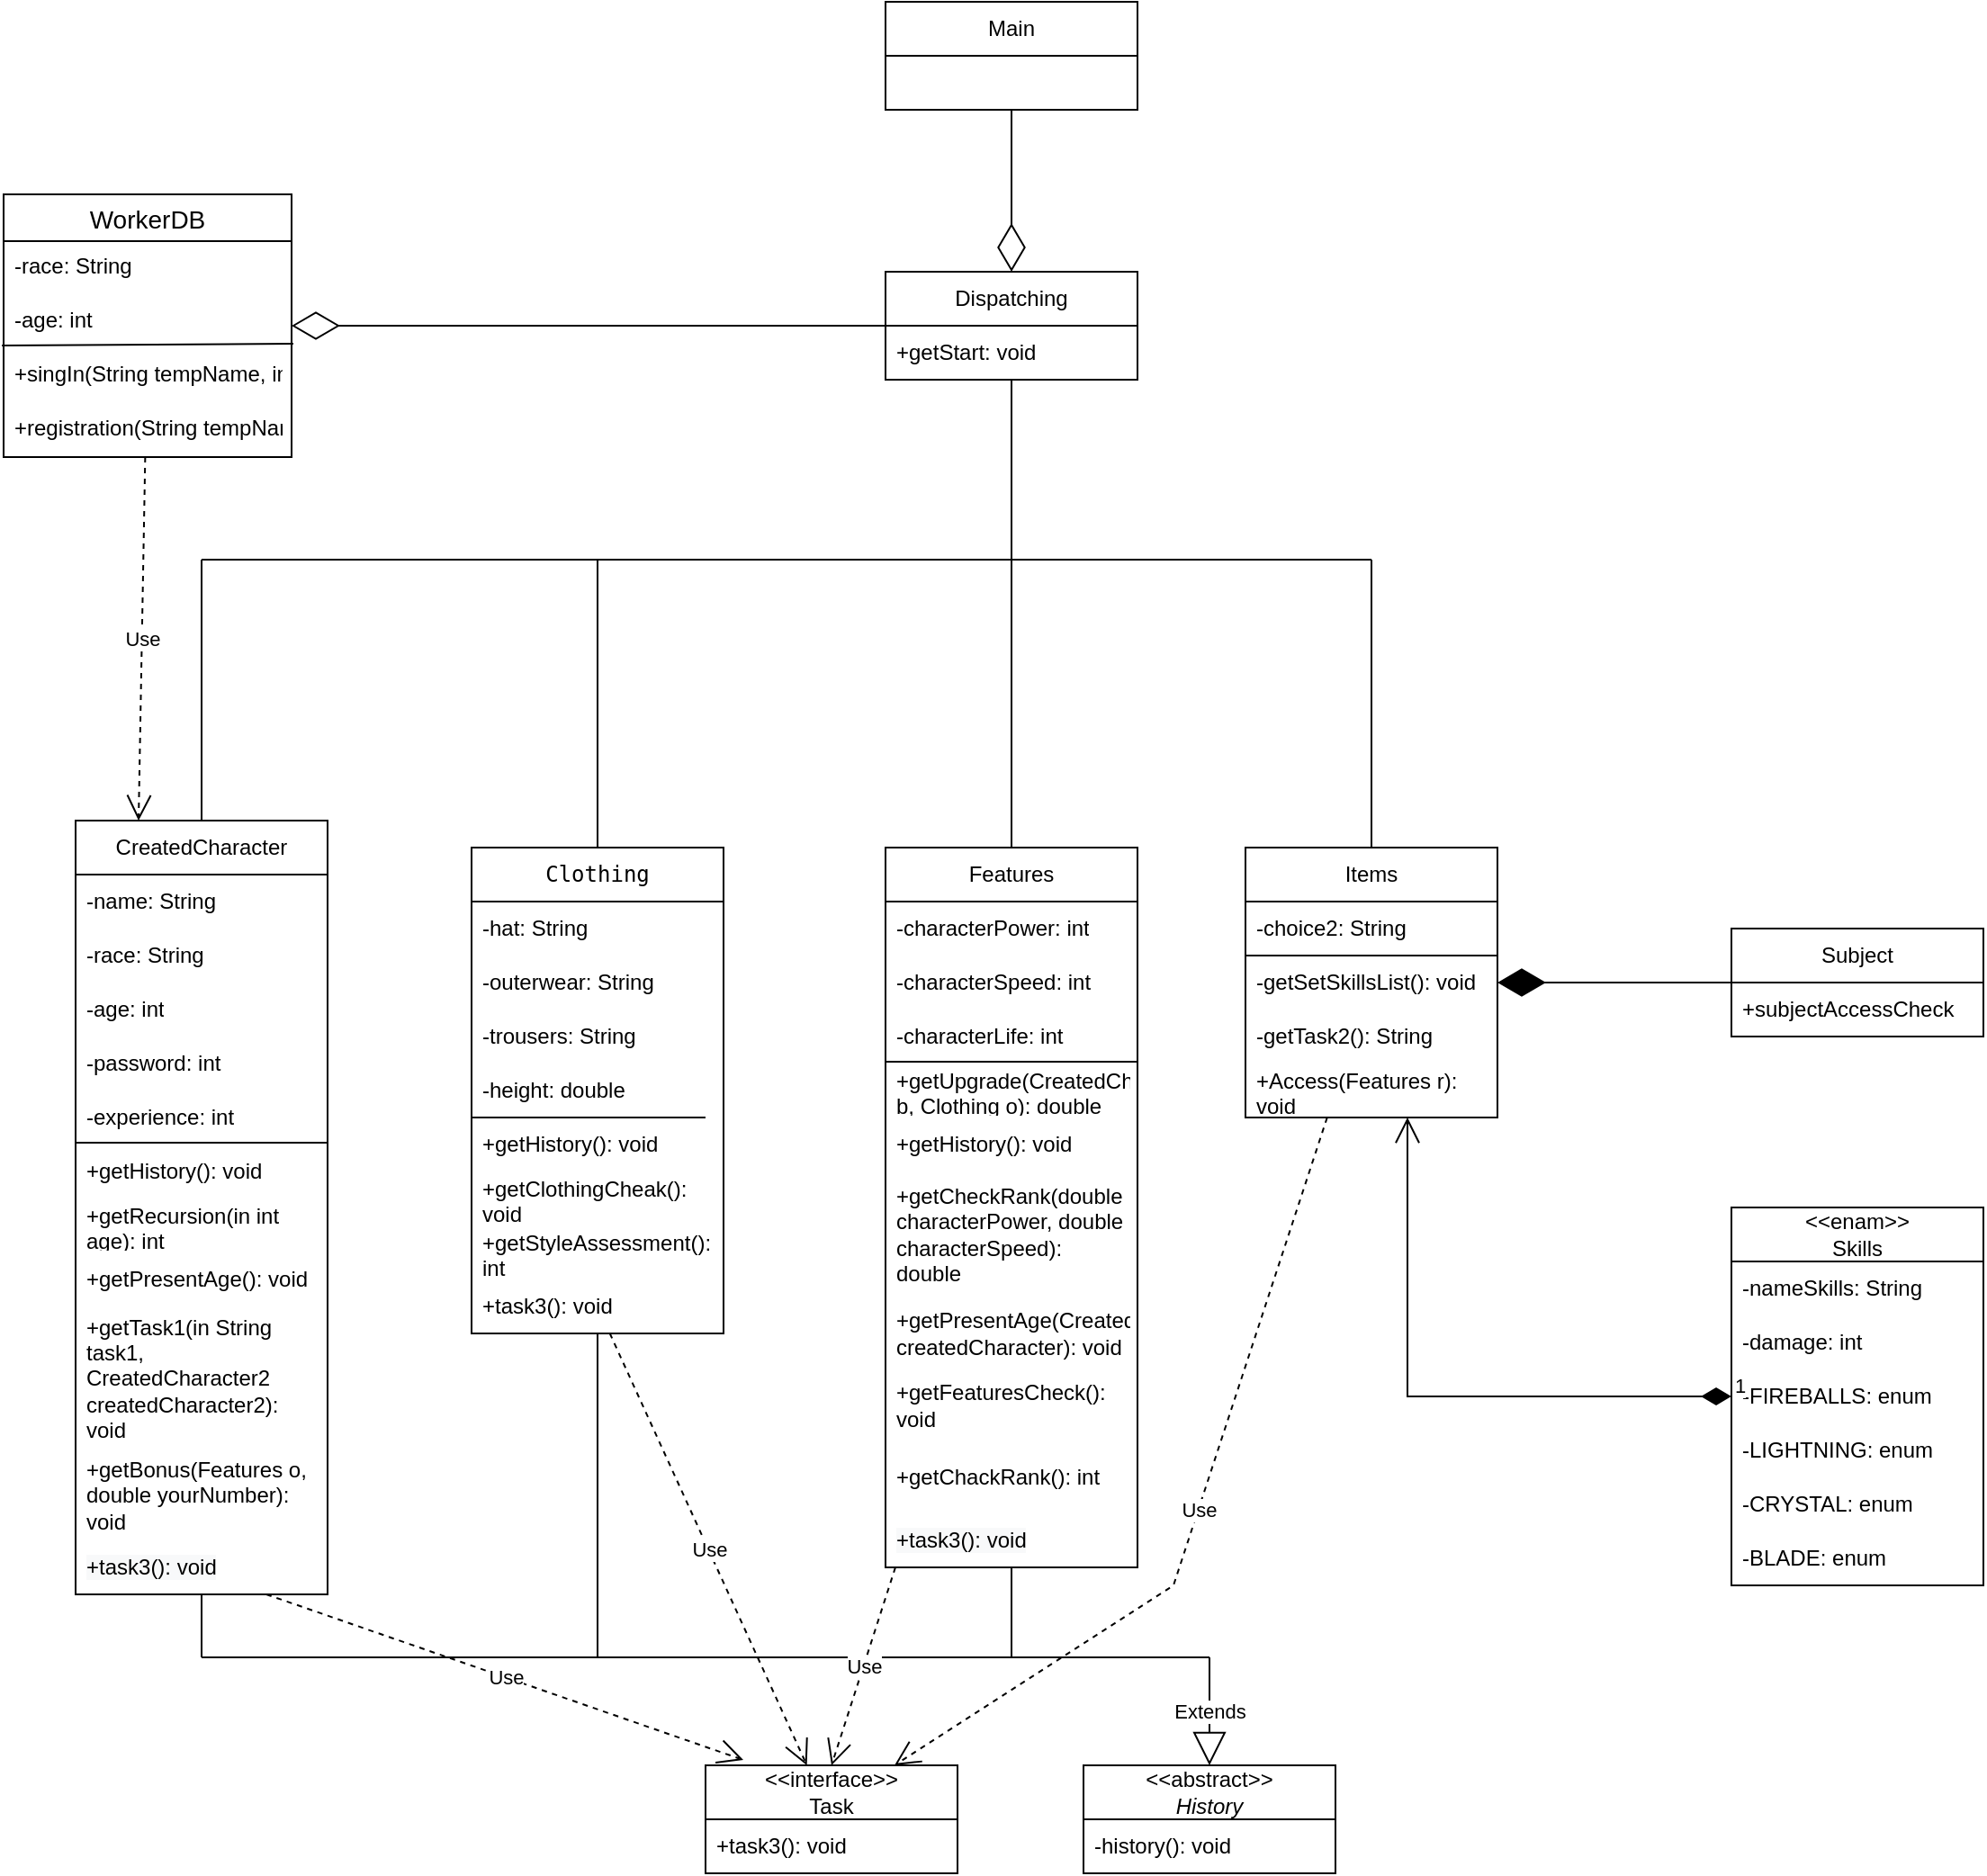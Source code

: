 <mxfile version="20.5.3" type="device"><diagram id="C5RBs43oDa-KdzZeNtuy" name="Page-1"><mxGraphModel dx="1422" dy="794" grid="1" gridSize="10" guides="1" tooltips="1" connect="1" arrows="1" fold="1" page="1" pageScale="1" pageWidth="827" pageHeight="1169" math="0" shadow="0"><root><mxCell id="WIyWlLk6GJQsqaUBKTNV-0"/><mxCell id="WIyWlLk6GJQsqaUBKTNV-1" parent="WIyWlLk6GJQsqaUBKTNV-0"/><mxCell id="gpUh4fAtSm53AQVjMpga-1" value="&lt;pre style=&quot;&quot;&gt;&lt;span style=&quot;background-color: rgb(255, 255, 255);&quot;&gt;Clothing&lt;/span&gt;&lt;span style=&quot;background-color: rgb(43, 43, 43);&quot;&gt;&lt;br&gt;&lt;/span&gt;&lt;/pre&gt;" style="swimlane;fontStyle=0;childLayout=stackLayout;horizontal=1;startSize=30;horizontalStack=0;resizeParent=1;resizeParentMax=0;resizeLast=0;collapsible=1;marginBottom=0;whiteSpace=wrap;html=1;" parent="WIyWlLk6GJQsqaUBKTNV-1" vertex="1"><mxGeometry x="320" y="640" width="140" height="270" as="geometry"><mxRectangle x="250" y="150" width="90" height="50" as="alternateBounds"/></mxGeometry></mxCell><mxCell id="gpUh4fAtSm53AQVjMpga-2" value="-hat: String" style="text;strokeColor=none;fillColor=none;align=left;verticalAlign=middle;spacingLeft=4;spacingRight=4;overflow=hidden;points=[[0,0.5],[1,0.5]];portConstraint=eastwest;rotatable=0;whiteSpace=wrap;html=1;" parent="gpUh4fAtSm53AQVjMpga-1" vertex="1"><mxGeometry y="30" width="140" height="30" as="geometry"/></mxCell><mxCell id="gpUh4fAtSm53AQVjMpga-3" value="-outerwear: String" style="text;strokeColor=none;fillColor=none;align=left;verticalAlign=middle;spacingLeft=4;spacingRight=4;overflow=hidden;points=[[0,0.5],[1,0.5]];portConstraint=eastwest;rotatable=0;whiteSpace=wrap;html=1;" parent="gpUh4fAtSm53AQVjMpga-1" vertex="1"><mxGeometry y="60" width="140" height="30" as="geometry"/></mxCell><mxCell id="gpUh4fAtSm53AQVjMpga-4" value="-trousers: String" style="text;strokeColor=none;fillColor=none;align=left;verticalAlign=middle;spacingLeft=4;spacingRight=4;overflow=hidden;points=[[0,0.5],[1,0.5]];portConstraint=eastwest;rotatable=0;whiteSpace=wrap;html=1;" parent="gpUh4fAtSm53AQVjMpga-1" vertex="1"><mxGeometry y="90" width="140" height="30" as="geometry"/></mxCell><mxCell id="RI36Vs78azJ8JmUrkS1I-2" value="-height: double" style="text;strokeColor=none;fillColor=none;align=left;verticalAlign=middle;spacingLeft=4;spacingRight=4;overflow=hidden;points=[[0,0.5],[1,0.5]];portConstraint=eastwest;rotatable=0;whiteSpace=wrap;html=1;" parent="gpUh4fAtSm53AQVjMpga-1" vertex="1"><mxGeometry y="120" width="140" height="30" as="geometry"/></mxCell><mxCell id="RI36Vs78azJ8JmUrkS1I-9" value="" style="endArrow=none;html=1;rounded=0;" parent="gpUh4fAtSm53AQVjMpga-1" edge="1"><mxGeometry width="50" height="50" relative="1" as="geometry"><mxPoint y="150" as="sourcePoint"/><mxPoint x="130" y="150" as="targetPoint"/></mxGeometry></mxCell><mxCell id="RI36Vs78azJ8JmUrkS1I-5" value="+getHistory(): void" style="text;strokeColor=none;fillColor=none;align=left;verticalAlign=middle;spacingLeft=4;spacingRight=4;overflow=hidden;points=[[0,0.5],[1,0.5]];portConstraint=eastwest;rotatable=0;whiteSpace=wrap;html=1;" parent="gpUh4fAtSm53AQVjMpga-1" vertex="1"><mxGeometry y="150" width="140" height="30" as="geometry"/></mxCell><mxCell id="RI36Vs78azJ8JmUrkS1I-8" value="+getClothingCheak(): void" style="text;strokeColor=none;fillColor=none;align=left;verticalAlign=middle;spacingLeft=4;spacingRight=4;overflow=hidden;points=[[0,0.5],[1,0.5]];portConstraint=eastwest;rotatable=0;whiteSpace=wrap;html=1;" parent="gpUh4fAtSm53AQVjMpga-1" vertex="1"><mxGeometry y="180" width="140" height="30" as="geometry"/></mxCell><mxCell id="RI36Vs78azJ8JmUrkS1I-7" value="+getStyleAssessment(): int" style="text;strokeColor=none;fillColor=none;align=left;verticalAlign=middle;spacingLeft=4;spacingRight=4;overflow=hidden;points=[[0,0.5],[1,0.5]];portConstraint=eastwest;rotatable=0;whiteSpace=wrap;html=1;" parent="gpUh4fAtSm53AQVjMpga-1" vertex="1"><mxGeometry y="210" width="140" height="30" as="geometry"/></mxCell><mxCell id="RI36Vs78azJ8JmUrkS1I-37" value="+task3(): void" style="text;strokeColor=none;fillColor=none;align=left;verticalAlign=middle;spacingLeft=4;spacingRight=4;overflow=hidden;points=[[0,0.5],[1,0.5]];portConstraint=eastwest;rotatable=0;whiteSpace=wrap;html=1;" parent="gpUh4fAtSm53AQVjMpga-1" vertex="1"><mxGeometry y="240" width="140" height="30" as="geometry"/></mxCell><mxCell id="RI36Vs78azJ8JmUrkS1I-24" value="Features" style="swimlane;fontStyle=0;childLayout=stackLayout;horizontal=1;startSize=30;horizontalStack=0;resizeParent=1;resizeParentMax=0;resizeLast=0;collapsible=1;marginBottom=0;whiteSpace=wrap;html=1;labelBackgroundColor=#FFFFFF;strokeColor=default;fontColor=#000000;fillColor=none;" parent="WIyWlLk6GJQsqaUBKTNV-1" vertex="1"><mxGeometry x="550" y="640" width="140" height="400" as="geometry"/></mxCell><mxCell id="RI36Vs78azJ8JmUrkS1I-25" value="-characterPower: int" style="text;strokeColor=none;fillColor=none;align=left;verticalAlign=middle;spacingLeft=4;spacingRight=4;overflow=hidden;points=[[0,0.5],[1,0.5]];portConstraint=eastwest;rotatable=0;whiteSpace=wrap;html=1;labelBackgroundColor=#FFFFFF;fontColor=#000000;" parent="RI36Vs78azJ8JmUrkS1I-24" vertex="1"><mxGeometry y="30" width="140" height="30" as="geometry"/></mxCell><mxCell id="RI36Vs78azJ8JmUrkS1I-26" value="-characterSpeed: int" style="text;strokeColor=none;fillColor=none;align=left;verticalAlign=middle;spacingLeft=4;spacingRight=4;overflow=hidden;points=[[0,0.5],[1,0.5]];portConstraint=eastwest;rotatable=0;whiteSpace=wrap;html=1;labelBackgroundColor=#FFFFFF;fontColor=#000000;" parent="RI36Vs78azJ8JmUrkS1I-24" vertex="1"><mxGeometry y="60" width="140" height="30" as="geometry"/></mxCell><mxCell id="RI36Vs78azJ8JmUrkS1I-27" value="-characterLife: int" style="text;strokeColor=none;fillColor=none;align=left;verticalAlign=middle;spacingLeft=4;spacingRight=4;overflow=hidden;points=[[0,0.5],[1,0.5]];portConstraint=eastwest;rotatable=0;whiteSpace=wrap;html=1;labelBackgroundColor=#FFFFFF;fontColor=#000000;" parent="RI36Vs78azJ8JmUrkS1I-24" vertex="1"><mxGeometry y="90" width="140" height="30" as="geometry"/></mxCell><mxCell id="RI36Vs78azJ8JmUrkS1I-30" value="" style="endArrow=none;html=1;rounded=0;fontColor=#000000;" parent="RI36Vs78azJ8JmUrkS1I-24" edge="1"><mxGeometry width="50" height="50" relative="1" as="geometry"><mxPoint y="119" as="sourcePoint"/><mxPoint x="140" y="119" as="targetPoint"/></mxGeometry></mxCell><mxCell id="RI36Vs78azJ8JmUrkS1I-28" value="+getUpgrade(CreatedCharacter b, Clothing o): double" style="text;strokeColor=none;fillColor=none;align=left;verticalAlign=middle;spacingLeft=4;spacingRight=4;overflow=hidden;points=[[0,0.5],[1,0.5]];portConstraint=eastwest;rotatable=0;whiteSpace=wrap;html=1;labelBackgroundColor=#FFFFFF;fontColor=#000000;" parent="RI36Vs78azJ8JmUrkS1I-24" vertex="1"><mxGeometry y="120" width="140" height="30" as="geometry"/></mxCell><mxCell id="RI36Vs78azJ8JmUrkS1I-29" value="+getHistory(): void" style="text;strokeColor=none;fillColor=none;align=left;verticalAlign=middle;spacingLeft=4;spacingRight=4;overflow=hidden;points=[[0,0.5],[1,0.5]];portConstraint=eastwest;rotatable=0;whiteSpace=wrap;html=1;labelBackgroundColor=#FFFFFF;fontColor=#000000;" parent="RI36Vs78azJ8JmUrkS1I-24" vertex="1"><mxGeometry y="150" width="140" height="30" as="geometry"/></mxCell><mxCell id="RI36Vs78azJ8JmUrkS1I-31" value="+getCheckRank(double characterPower, double characterSpeed): double" style="text;strokeColor=none;fillColor=none;align=left;verticalAlign=middle;spacingLeft=4;spacingRight=4;overflow=hidden;points=[[0,0.5],[1,0.5]];portConstraint=eastwest;rotatable=0;whiteSpace=wrap;html=1;labelBackgroundColor=#FFFFFF;fontColor=#000000;" parent="RI36Vs78azJ8JmUrkS1I-24" vertex="1"><mxGeometry y="180" width="140" height="70" as="geometry"/></mxCell><mxCell id="RI36Vs78azJ8JmUrkS1I-32" value="+getPresentAge(CreatedCharacter createdCharacter): void" style="text;strokeColor=none;fillColor=none;align=left;verticalAlign=middle;spacingLeft=4;spacingRight=4;overflow=hidden;points=[[0,0.5],[1,0.5]];portConstraint=eastwest;rotatable=0;whiteSpace=wrap;html=1;labelBackgroundColor=#FFFFFF;fontColor=#000000;" parent="RI36Vs78azJ8JmUrkS1I-24" vertex="1"><mxGeometry y="250" width="140" height="40" as="geometry"/></mxCell><mxCell id="RI36Vs78azJ8JmUrkS1I-33" value="+getFeaturesCheck(): void" style="text;strokeColor=none;fillColor=none;align=left;verticalAlign=middle;spacingLeft=4;spacingRight=4;overflow=hidden;points=[[0,0.5],[1,0.5]];portConstraint=eastwest;rotatable=0;whiteSpace=wrap;html=1;labelBackgroundColor=#FFFFFF;fontColor=#000000;" parent="RI36Vs78azJ8JmUrkS1I-24" vertex="1"><mxGeometry y="290" width="140" height="40" as="geometry"/></mxCell><mxCell id="RI36Vs78azJ8JmUrkS1I-34" value="+getChackRank(): int" style="text;strokeColor=none;fillColor=none;align=left;verticalAlign=middle;spacingLeft=4;spacingRight=4;overflow=hidden;points=[[0,0.5],[1,0.5]];portConstraint=eastwest;rotatable=0;whiteSpace=wrap;html=1;labelBackgroundColor=#FFFFFF;fontColor=#000000;" parent="RI36Vs78azJ8JmUrkS1I-24" vertex="1"><mxGeometry y="330" width="140" height="40" as="geometry"/></mxCell><mxCell id="RI36Vs78azJ8JmUrkS1I-39" value="&lt;span style=&quot;background-color: rgb(248, 249, 250);&quot;&gt;+task3(): void&lt;/span&gt;" style="text;strokeColor=none;fillColor=none;align=left;verticalAlign=middle;spacingLeft=4;spacingRight=4;overflow=hidden;points=[[0,0.5],[1,0.5]];portConstraint=eastwest;rotatable=0;whiteSpace=wrap;html=1;labelBackgroundColor=#FFFFFF;fontColor=#000000;" parent="RI36Vs78azJ8JmUrkS1I-24" vertex="1"><mxGeometry y="370" width="140" height="30" as="geometry"/></mxCell><mxCell id="RI36Vs78azJ8JmUrkS1I-40" value="Items" style="swimlane;fontStyle=0;childLayout=stackLayout;horizontal=1;startSize=30;horizontalStack=0;resizeParent=1;resizeParentMax=0;resizeLast=0;collapsible=1;marginBottom=0;whiteSpace=wrap;html=1;labelBackgroundColor=#FFFFFF;strokeColor=default;fontColor=#000000;fillColor=none;" parent="WIyWlLk6GJQsqaUBKTNV-1" vertex="1"><mxGeometry x="750" y="640" width="140" height="150" as="geometry"/></mxCell><mxCell id="RI36Vs78azJ8JmUrkS1I-41" value="-choice2: String" style="text;strokeColor=none;fillColor=none;align=left;verticalAlign=middle;spacingLeft=4;spacingRight=4;overflow=hidden;points=[[0,0.5],[1,0.5]];portConstraint=eastwest;rotatable=0;whiteSpace=wrap;html=1;labelBackgroundColor=#FFFFFF;fontColor=#000000;" parent="RI36Vs78azJ8JmUrkS1I-40" vertex="1"><mxGeometry y="30" width="140" height="30" as="geometry"/></mxCell><mxCell id="TT5OIUzuyl9NJbQj_9Iu-0" value="" style="endArrow=none;html=1;rounded=0;" parent="RI36Vs78azJ8JmUrkS1I-40" edge="1"><mxGeometry width="50" height="50" relative="1" as="geometry"><mxPoint y="60" as="sourcePoint"/><mxPoint x="140" y="60" as="targetPoint"/></mxGeometry></mxCell><mxCell id="TT5OIUzuyl9NJbQj_9Iu-10" value="-getSetSkillsList(): void" style="text;strokeColor=none;fillColor=none;align=left;verticalAlign=middle;spacingLeft=4;spacingRight=4;overflow=hidden;points=[[0,0.5],[1,0.5]];portConstraint=eastwest;rotatable=0;whiteSpace=wrap;html=1;labelBackgroundColor=#FFFFFF;fontColor=#000000;" parent="RI36Vs78azJ8JmUrkS1I-40" vertex="1"><mxGeometry y="60" width="140" height="30" as="geometry"/></mxCell><mxCell id="TT5OIUzuyl9NJbQj_9Iu-9" value="-getTask2(): String" style="text;strokeColor=none;fillColor=none;align=left;verticalAlign=middle;spacingLeft=4;spacingRight=4;overflow=hidden;points=[[0,0.5],[1,0.5]];portConstraint=eastwest;rotatable=0;whiteSpace=wrap;html=1;labelBackgroundColor=#FFFFFF;fontColor=#000000;" parent="RI36Vs78azJ8JmUrkS1I-40" vertex="1"><mxGeometry y="90" width="140" height="30" as="geometry"/></mxCell><mxCell id="RI36Vs78azJ8JmUrkS1I-43" value="+Access(Features r): void" style="text;strokeColor=none;fillColor=none;align=left;verticalAlign=middle;spacingLeft=4;spacingRight=4;overflow=hidden;points=[[0,0.5],[1,0.5]];portConstraint=eastwest;rotatable=0;whiteSpace=wrap;html=1;labelBackgroundColor=#FFFFFF;fontColor=#000000;" parent="RI36Vs78azJ8JmUrkS1I-40" vertex="1"><mxGeometry y="120" width="140" height="30" as="geometry"/></mxCell><mxCell id="TT5OIUzuyl9NJbQj_9Iu-1" value="Subject" style="swimlane;fontStyle=0;childLayout=stackLayout;horizontal=1;startSize=30;horizontalStack=0;resizeParent=1;resizeParentMax=0;resizeLast=0;collapsible=1;marginBottom=0;whiteSpace=wrap;html=1;" parent="WIyWlLk6GJQsqaUBKTNV-1" vertex="1"><mxGeometry x="1020" y="685" width="140" height="60" as="geometry"/></mxCell><mxCell id="TT5OIUzuyl9NJbQj_9Iu-2" value="+subjectAccessCheck" style="text;strokeColor=none;fillColor=none;align=left;verticalAlign=middle;spacingLeft=4;spacingRight=4;overflow=hidden;points=[[0,0.5],[1,0.5]];portConstraint=eastwest;rotatable=0;whiteSpace=wrap;html=1;" parent="TT5OIUzuyl9NJbQj_9Iu-1" vertex="1"><mxGeometry y="30" width="140" height="30" as="geometry"/></mxCell><mxCell id="TT5OIUzuyl9NJbQj_9Iu-5" value="&amp;lt;&amp;lt;enam&amp;gt;&amp;gt;&lt;br&gt;Skills" style="swimlane;fontStyle=0;childLayout=stackLayout;horizontal=1;startSize=30;horizontalStack=0;resizeParent=1;resizeParentMax=0;resizeLast=0;collapsible=1;marginBottom=0;whiteSpace=wrap;html=1;" parent="WIyWlLk6GJQsqaUBKTNV-1" vertex="1"><mxGeometry x="1020" y="840" width="140" height="210" as="geometry"/></mxCell><mxCell id="TT5OIUzuyl9NJbQj_9Iu-6" value="-nameSkills: String" style="text;strokeColor=none;fillColor=none;align=left;verticalAlign=middle;spacingLeft=4;spacingRight=4;overflow=hidden;points=[[0,0.5],[1,0.5]];portConstraint=eastwest;rotatable=0;whiteSpace=wrap;html=1;" parent="TT5OIUzuyl9NJbQj_9Iu-5" vertex="1"><mxGeometry y="30" width="140" height="30" as="geometry"/></mxCell><mxCell id="TT5OIUzuyl9NJbQj_9Iu-7" value="-damage: int" style="text;strokeColor=none;fillColor=none;align=left;verticalAlign=middle;spacingLeft=4;spacingRight=4;overflow=hidden;points=[[0,0.5],[1,0.5]];portConstraint=eastwest;rotatable=0;whiteSpace=wrap;html=1;" parent="TT5OIUzuyl9NJbQj_9Iu-5" vertex="1"><mxGeometry y="60" width="140" height="30" as="geometry"/></mxCell><mxCell id="TT5OIUzuyl9NJbQj_9Iu-8" value="-FIREBALLS: enum" style="text;strokeColor=none;fillColor=none;align=left;verticalAlign=middle;spacingLeft=4;spacingRight=4;overflow=hidden;points=[[0,0.5],[1,0.5]];portConstraint=eastwest;rotatable=0;whiteSpace=wrap;html=1;" parent="TT5OIUzuyl9NJbQj_9Iu-5" vertex="1"><mxGeometry y="90" width="140" height="30" as="geometry"/></mxCell><mxCell id="TT5OIUzuyl9NJbQj_9Iu-11" value="-LIGHTNING: enum" style="text;strokeColor=none;fillColor=none;align=left;verticalAlign=middle;spacingLeft=4;spacingRight=4;overflow=hidden;points=[[0,0.5],[1,0.5]];portConstraint=eastwest;rotatable=0;whiteSpace=wrap;html=1;" parent="TT5OIUzuyl9NJbQj_9Iu-5" vertex="1"><mxGeometry y="120" width="140" height="30" as="geometry"/></mxCell><mxCell id="TT5OIUzuyl9NJbQj_9Iu-12" value="-CRYSTAL: enum" style="text;strokeColor=none;fillColor=none;align=left;verticalAlign=middle;spacingLeft=4;spacingRight=4;overflow=hidden;points=[[0,0.5],[1,0.5]];portConstraint=eastwest;rotatable=0;whiteSpace=wrap;html=1;" parent="TT5OIUzuyl9NJbQj_9Iu-5" vertex="1"><mxGeometry y="150" width="140" height="30" as="geometry"/></mxCell><mxCell id="TT5OIUzuyl9NJbQj_9Iu-13" value="-BLADE: enum" style="text;strokeColor=none;fillColor=none;align=left;verticalAlign=middle;spacingLeft=4;spacingRight=4;overflow=hidden;points=[[0,0.5],[1,0.5]];portConstraint=eastwest;rotatable=0;whiteSpace=wrap;html=1;" parent="TT5OIUzuyl9NJbQj_9Iu-5" vertex="1"><mxGeometry y="180" width="140" height="30" as="geometry"/></mxCell><mxCell id="TT5OIUzuyl9NJbQj_9Iu-15" value="&amp;lt;&amp;lt;abstract&amp;gt;&amp;gt;&lt;br&gt;&lt;i&gt;History&lt;/i&gt;" style="swimlane;fontStyle=0;childLayout=stackLayout;horizontal=1;startSize=30;horizontalStack=0;resizeParent=1;resizeParentMax=0;resizeLast=0;collapsible=1;marginBottom=0;whiteSpace=wrap;html=1;" parent="WIyWlLk6GJQsqaUBKTNV-1" vertex="1"><mxGeometry x="660" y="1150" width="140" height="60" as="geometry"/></mxCell><mxCell id="TT5OIUzuyl9NJbQj_9Iu-16" value="-history(): void" style="text;strokeColor=none;fillColor=none;align=left;verticalAlign=middle;spacingLeft=4;spacingRight=4;overflow=hidden;points=[[0,0.5],[1,0.5]];portConstraint=eastwest;rotatable=0;whiteSpace=wrap;html=1;" parent="TT5OIUzuyl9NJbQj_9Iu-15" vertex="1"><mxGeometry y="30" width="140" height="30" as="geometry"/></mxCell><mxCell id="TT5OIUzuyl9NJbQj_9Iu-19" value="Dispatching" style="swimlane;fontStyle=0;childLayout=stackLayout;horizontal=1;startSize=30;horizontalStack=0;resizeParent=1;resizeParentMax=0;resizeLast=0;collapsible=1;marginBottom=0;whiteSpace=wrap;html=1;" parent="WIyWlLk6GJQsqaUBKTNV-1" vertex="1"><mxGeometry x="550" y="320" width="140" height="60" as="geometry"/></mxCell><mxCell id="TT5OIUzuyl9NJbQj_9Iu-20" value="+getStart: void" style="text;strokeColor=none;fillColor=none;align=left;verticalAlign=middle;spacingLeft=4;spacingRight=4;overflow=hidden;points=[[0,0.5],[1,0.5]];portConstraint=eastwest;rotatable=0;whiteSpace=wrap;html=1;" parent="TT5OIUzuyl9NJbQj_9Iu-19" vertex="1"><mxGeometry y="30" width="140" height="30" as="geometry"/></mxCell><mxCell id="TT5OIUzuyl9NJbQj_9Iu-23" value="Main" style="swimlane;fontStyle=0;childLayout=stackLayout;horizontal=1;startSize=30;horizontalStack=0;resizeParent=1;resizeParentMax=0;resizeLast=0;collapsible=1;marginBottom=0;whiteSpace=wrap;html=1;" parent="WIyWlLk6GJQsqaUBKTNV-1" vertex="1"><mxGeometry x="550" y="170" width="140" height="60" as="geometry"/></mxCell><mxCell id="TT5OIUzuyl9NJbQj_9Iu-27" value="&amp;lt;&amp;lt;interface&amp;gt;&amp;gt;&lt;br&gt;Task" style="swimlane;fontStyle=0;childLayout=stackLayout;horizontal=1;startSize=30;horizontalStack=0;resizeParent=1;resizeParentMax=0;resizeLast=0;collapsible=1;marginBottom=0;whiteSpace=wrap;html=1;" parent="WIyWlLk6GJQsqaUBKTNV-1" vertex="1"><mxGeometry x="450" y="1150" width="140" height="60" as="geometry"/></mxCell><mxCell id="TT5OIUzuyl9NJbQj_9Iu-28" value="+task3(): void" style="text;strokeColor=none;fillColor=none;align=left;verticalAlign=middle;spacingLeft=4;spacingRight=4;overflow=hidden;points=[[0,0.5],[1,0.5]];portConstraint=eastwest;rotatable=0;whiteSpace=wrap;html=1;" parent="TT5OIUzuyl9NJbQj_9Iu-27" vertex="1"><mxGeometry y="30" width="140" height="30" as="geometry"/></mxCell><mxCell id="bcDY-pJg5KObCiWgTe8V-3" value="" style="endArrow=diamondThin;endFill=1;endSize=24;html=1;rounded=0;" edge="1" parent="WIyWlLk6GJQsqaUBKTNV-1" source="TT5OIUzuyl9NJbQj_9Iu-1" target="RI36Vs78azJ8JmUrkS1I-40"><mxGeometry width="160" relative="1" as="geometry"><mxPoint x="720" y="810" as="sourcePoint"/><mxPoint x="880" y="810" as="targetPoint"/></mxGeometry></mxCell><mxCell id="bcDY-pJg5KObCiWgTe8V-8" value="" style="endArrow=none;html=1;rounded=0;" edge="1" parent="WIyWlLk6GJQsqaUBKTNV-1" target="RI36Vs78azJ8JmUrkS1I-24"><mxGeometry width="50" height="50" relative="1" as="geometry"><mxPoint x="620" y="1090" as="sourcePoint"/><mxPoint x="620" y="1040" as="targetPoint"/></mxGeometry></mxCell><mxCell id="bcDY-pJg5KObCiWgTe8V-10" value="" style="endArrow=none;html=1;rounded=0;" edge="1" parent="WIyWlLk6GJQsqaUBKTNV-1"><mxGeometry width="50" height="50" relative="1" as="geometry"><mxPoint x="170" y="1090" as="sourcePoint"/><mxPoint x="730" y="1090" as="targetPoint"/></mxGeometry></mxCell><mxCell id="bcDY-pJg5KObCiWgTe8V-11" value="Extends" style="endArrow=block;endSize=16;endFill=0;html=1;rounded=0;entryX=0.5;entryY=0;entryDx=0;entryDy=0;" edge="1" parent="WIyWlLk6GJQsqaUBKTNV-1" target="TT5OIUzuyl9NJbQj_9Iu-15"><mxGeometry width="160" relative="1" as="geometry"><mxPoint x="730" y="1090" as="sourcePoint"/><mxPoint x="880" y="1010" as="targetPoint"/></mxGeometry></mxCell><mxCell id="bcDY-pJg5KObCiWgTe8V-14" value="" style="endArrow=none;html=1;rounded=0;entryX=0.5;entryY=0;entryDx=0;entryDy=0;" edge="1" parent="WIyWlLk6GJQsqaUBKTNV-1" target="RI36Vs78azJ8JmUrkS1I-40"><mxGeometry relative="1" as="geometry"><mxPoint x="820" y="480" as="sourcePoint"/><mxPoint x="880" y="610" as="targetPoint"/></mxGeometry></mxCell><mxCell id="bcDY-pJg5KObCiWgTe8V-15" value="" style="endArrow=none;html=1;rounded=0;exitX=0.5;exitY=0;exitDx=0;exitDy=0;" edge="1" parent="WIyWlLk6GJQsqaUBKTNV-1" source="RI36Vs78azJ8JmUrkS1I-24"><mxGeometry relative="1" as="geometry"><mxPoint x="720" y="610" as="sourcePoint"/><mxPoint x="620" y="480" as="targetPoint"/></mxGeometry></mxCell><mxCell id="bcDY-pJg5KObCiWgTe8V-16" value="" style="endArrow=none;html=1;rounded=0;" edge="1" parent="WIyWlLk6GJQsqaUBKTNV-1"><mxGeometry relative="1" as="geometry"><mxPoint x="370" y="480" as="sourcePoint"/><mxPoint x="820" y="480" as="targetPoint"/></mxGeometry></mxCell><mxCell id="bcDY-pJg5KObCiWgTe8V-17" value="" style="endArrow=none;html=1;rounded=0;" edge="1" parent="WIyWlLk6GJQsqaUBKTNV-1" target="TT5OIUzuyl9NJbQj_9Iu-19"><mxGeometry relative="1" as="geometry"><mxPoint x="620" y="480" as="sourcePoint"/><mxPoint x="880" y="510" as="targetPoint"/></mxGeometry></mxCell><mxCell id="bcDY-pJg5KObCiWgTe8V-18" value="" style="endArrow=diamondThin;endFill=0;endSize=24;html=1;rounded=0;entryX=0.5;entryY=0;entryDx=0;entryDy=0;exitX=0.5;exitY=1;exitDx=0;exitDy=0;" edge="1" parent="WIyWlLk6GJQsqaUBKTNV-1" source="TT5OIUzuyl9NJbQj_9Iu-23" target="TT5OIUzuyl9NJbQj_9Iu-19"><mxGeometry width="160" relative="1" as="geometry"><mxPoint x="720" y="210" as="sourcePoint"/><mxPoint x="880" y="210" as="targetPoint"/></mxGeometry></mxCell><mxCell id="bcDY-pJg5KObCiWgTe8V-20" value="1" style="endArrow=open;html=1;endSize=12;startArrow=diamondThin;startSize=14;startFill=1;edgeStyle=orthogonalEdgeStyle;align=left;verticalAlign=bottom;rounded=0;" edge="1" parent="WIyWlLk6GJQsqaUBKTNV-1" source="TT5OIUzuyl9NJbQj_9Iu-5" target="RI36Vs78azJ8JmUrkS1I-40"><mxGeometry x="-1" y="3" relative="1" as="geometry"><mxPoint x="720" y="910" as="sourcePoint"/><mxPoint x="880" y="910" as="targetPoint"/><Array as="points"><mxPoint x="840" y="945"/></Array></mxGeometry></mxCell><mxCell id="bcDY-pJg5KObCiWgTe8V-22" value="Use" style="endArrow=open;endSize=12;dashed=1;html=1;rounded=0;entryX=0.75;entryY=0;entryDx=0;entryDy=0;" edge="1" parent="WIyWlLk6GJQsqaUBKTNV-1" source="RI36Vs78azJ8JmUrkS1I-40" target="TT5OIUzuyl9NJbQj_9Iu-27"><mxGeometry width="160" relative="1" as="geometry"><mxPoint x="720" y="910" as="sourcePoint"/><mxPoint x="880" y="910" as="targetPoint"/><Array as="points"><mxPoint x="710" y="1050"/></Array></mxGeometry></mxCell><mxCell id="bcDY-pJg5KObCiWgTe8V-23" value="Use" style="endArrow=open;endSize=12;dashed=1;html=1;rounded=0;entryX=0.5;entryY=0;entryDx=0;entryDy=0;" edge="1" parent="WIyWlLk6GJQsqaUBKTNV-1" source="RI36Vs78azJ8JmUrkS1I-24" target="TT5OIUzuyl9NJbQj_9Iu-27"><mxGeometry width="160" relative="1" as="geometry"><mxPoint x="720" y="910" as="sourcePoint"/><mxPoint x="880" y="910" as="targetPoint"/></mxGeometry></mxCell><mxCell id="bcDY-pJg5KObCiWgTe8V-31" value="" style="endArrow=none;html=1;rounded=0;" edge="1" parent="WIyWlLk6GJQsqaUBKTNV-1"><mxGeometry width="50" height="50" relative="1" as="geometry"><mxPoint x="170" y="480" as="sourcePoint"/><mxPoint x="370" y="480" as="targetPoint"/></mxGeometry></mxCell><mxCell id="bcDY-pJg5KObCiWgTe8V-35" value="CreatedCharacter" style="swimlane;fontStyle=0;childLayout=stackLayout;horizontal=1;startSize=30;horizontalStack=0;resizeParent=1;resizeParentMax=0;resizeLast=0;collapsible=1;marginBottom=0;whiteSpace=wrap;html=1;labelBackgroundColor=#FFFFFF;strokeColor=default;fontColor=#000000;fillColor=none;" vertex="1" parent="WIyWlLk6GJQsqaUBKTNV-1"><mxGeometry x="100" y="625" width="140" height="430" as="geometry"/></mxCell><mxCell id="bcDY-pJg5KObCiWgTe8V-36" value="-name: String" style="text;strokeColor=none;fillColor=none;align=left;verticalAlign=middle;spacingLeft=4;spacingRight=4;overflow=hidden;points=[[0,0.5],[1,0.5]];portConstraint=eastwest;rotatable=0;whiteSpace=wrap;html=1;labelBackgroundColor=#FFFFFF;fontColor=#000000;" vertex="1" parent="bcDY-pJg5KObCiWgTe8V-35"><mxGeometry y="30" width="140" height="30" as="geometry"/></mxCell><mxCell id="bcDY-pJg5KObCiWgTe8V-37" value="-race: String" style="text;strokeColor=none;fillColor=none;align=left;verticalAlign=middle;spacingLeft=4;spacingRight=4;overflow=hidden;points=[[0,0.5],[1,0.5]];portConstraint=eastwest;rotatable=0;whiteSpace=wrap;html=1;labelBackgroundColor=#FFFFFF;fontColor=#000000;" vertex="1" parent="bcDY-pJg5KObCiWgTe8V-35"><mxGeometry y="60" width="140" height="30" as="geometry"/></mxCell><mxCell id="bcDY-pJg5KObCiWgTe8V-38" value="-age: int" style="text;strokeColor=none;fillColor=none;align=left;verticalAlign=middle;spacingLeft=4;spacingRight=4;overflow=hidden;points=[[0,0.5],[1,0.5]];portConstraint=eastwest;rotatable=0;whiteSpace=wrap;html=1;labelBackgroundColor=#FFFFFF;fontColor=#000000;" vertex="1" parent="bcDY-pJg5KObCiWgTe8V-35"><mxGeometry y="90" width="140" height="30" as="geometry"/></mxCell><mxCell id="bcDY-pJg5KObCiWgTe8V-39" value="-password: int" style="text;strokeColor=none;fillColor=none;align=left;verticalAlign=middle;spacingLeft=4;spacingRight=4;overflow=hidden;points=[[0,0.5],[1,0.5]];portConstraint=eastwest;rotatable=0;whiteSpace=wrap;html=1;labelBackgroundColor=#FFFFFF;fontColor=#000000;" vertex="1" parent="bcDY-pJg5KObCiWgTe8V-35"><mxGeometry y="120" width="140" height="30" as="geometry"/></mxCell><mxCell id="bcDY-pJg5KObCiWgTe8V-40" value="-experience: int&amp;nbsp;" style="text;strokeColor=none;fillColor=none;align=left;verticalAlign=middle;spacingLeft=4;spacingRight=4;overflow=hidden;points=[[0,0.5],[1,0.5]];portConstraint=eastwest;rotatable=0;whiteSpace=wrap;html=1;labelBackgroundColor=#FFFFFF;fontColor=#000000;" vertex="1" parent="bcDY-pJg5KObCiWgTe8V-35"><mxGeometry y="150" width="140" height="30" as="geometry"/></mxCell><mxCell id="bcDY-pJg5KObCiWgTe8V-41" value="" style="endArrow=none;html=1;rounded=0;fontColor=#000000;" edge="1" parent="bcDY-pJg5KObCiWgTe8V-35"><mxGeometry width="50" height="50" relative="1" as="geometry"><mxPoint y="179" as="sourcePoint"/><mxPoint x="140" y="179" as="targetPoint"/></mxGeometry></mxCell><mxCell id="bcDY-pJg5KObCiWgTe8V-42" value="+getHistory(): void" style="text;strokeColor=none;fillColor=none;align=left;verticalAlign=middle;spacingLeft=4;spacingRight=4;overflow=hidden;points=[[0,0.5],[1,0.5]];portConstraint=eastwest;rotatable=0;whiteSpace=wrap;html=1;labelBackgroundColor=#FFFFFF;fontColor=#000000;" vertex="1" parent="bcDY-pJg5KObCiWgTe8V-35"><mxGeometry y="180" width="140" height="30" as="geometry"/></mxCell><mxCell id="bcDY-pJg5KObCiWgTe8V-43" value="+getRecursion(in int age): int" style="text;strokeColor=none;fillColor=none;align=left;verticalAlign=middle;spacingLeft=4;spacingRight=4;overflow=hidden;points=[[0,0.5],[1,0.5]];portConstraint=eastwest;rotatable=0;whiteSpace=wrap;html=1;labelBackgroundColor=#FFFFFF;fontColor=#000000;" vertex="1" parent="bcDY-pJg5KObCiWgTe8V-35"><mxGeometry y="210" width="140" height="30" as="geometry"/></mxCell><mxCell id="bcDY-pJg5KObCiWgTe8V-44" value="+getPresentAge(): void" style="text;strokeColor=none;fillColor=none;align=left;verticalAlign=middle;spacingLeft=4;spacingRight=4;overflow=hidden;points=[[0,0.5],[1,0.5]];portConstraint=eastwest;rotatable=0;whiteSpace=wrap;html=1;labelBackgroundColor=#FFFFFF;fontColor=#000000;" vertex="1" parent="bcDY-pJg5KObCiWgTe8V-35"><mxGeometry y="240" width="140" height="30" as="geometry"/></mxCell><mxCell id="bcDY-pJg5KObCiWgTe8V-45" value="+getTask1(in String task1, CreatedCharacter2 createdCharacter2): void" style="text;strokeColor=none;fillColor=none;align=left;verticalAlign=middle;spacingLeft=4;spacingRight=4;overflow=hidden;points=[[0,0.5],[1,0.5]];portConstraint=eastwest;rotatable=0;whiteSpace=wrap;html=1;labelBackgroundColor=#FFFFFF;fontColor=#000000;" vertex="1" parent="bcDY-pJg5KObCiWgTe8V-35"><mxGeometry y="270" width="140" height="80" as="geometry"/></mxCell><mxCell id="bcDY-pJg5KObCiWgTe8V-46" value="+getBonus(Features o, double yourNumber): void" style="text;strokeColor=none;fillColor=none;align=left;verticalAlign=middle;spacingLeft=4;spacingRight=4;overflow=hidden;points=[[0,0.5],[1,0.5]];portConstraint=eastwest;rotatable=0;whiteSpace=wrap;html=1;labelBackgroundColor=#FFFFFF;fontColor=#000000;" vertex="1" parent="bcDY-pJg5KObCiWgTe8V-35"><mxGeometry y="350" width="140" height="50" as="geometry"/></mxCell><mxCell id="bcDY-pJg5KObCiWgTe8V-47" value="&lt;span style=&quot;background-color: rgb(248, 249, 250);&quot;&gt;+task3(): void&lt;/span&gt;" style="text;strokeColor=none;fillColor=none;align=left;verticalAlign=middle;spacingLeft=4;spacingRight=4;overflow=hidden;points=[[0,0.5],[1,0.5]];portConstraint=eastwest;rotatable=0;whiteSpace=wrap;html=1;labelBackgroundColor=#FFFFFF;fontColor=#000000;" vertex="1" parent="bcDY-pJg5KObCiWgTe8V-35"><mxGeometry y="400" width="140" height="30" as="geometry"/></mxCell><mxCell id="bcDY-pJg5KObCiWgTe8V-48" value="" style="endArrow=none;html=1;rounded=0;" edge="1" parent="WIyWlLk6GJQsqaUBKTNV-1" target="bcDY-pJg5KObCiWgTe8V-35"><mxGeometry relative="1" as="geometry"><mxPoint x="170" y="480" as="sourcePoint"/><mxPoint x="730" y="690" as="targetPoint"/></mxGeometry></mxCell><mxCell id="bcDY-pJg5KObCiWgTe8V-49" value="" style="endArrow=none;html=1;rounded=0;" edge="1" parent="WIyWlLk6GJQsqaUBKTNV-1" target="bcDY-pJg5KObCiWgTe8V-35"><mxGeometry relative="1" as="geometry"><mxPoint x="170" y="1090" as="sourcePoint"/><mxPoint x="730" y="1090" as="targetPoint"/></mxGeometry></mxCell><mxCell id="bcDY-pJg5KObCiWgTe8V-50" value="" style="endArrow=none;html=1;rounded=0;" edge="1" parent="WIyWlLk6GJQsqaUBKTNV-1" source="gpUh4fAtSm53AQVjMpga-1"><mxGeometry relative="1" as="geometry"><mxPoint x="570" y="900" as="sourcePoint"/><mxPoint x="390" y="1090" as="targetPoint"/></mxGeometry></mxCell><mxCell id="bcDY-pJg5KObCiWgTe8V-51" value="" style="endArrow=none;html=1;rounded=0;" edge="1" parent="WIyWlLk6GJQsqaUBKTNV-1" source="gpUh4fAtSm53AQVjMpga-1"><mxGeometry relative="1" as="geometry"><mxPoint x="570" y="600" as="sourcePoint"/><mxPoint x="390" y="480" as="targetPoint"/></mxGeometry></mxCell><mxCell id="bcDY-pJg5KObCiWgTe8V-52" value="Use" style="endArrow=open;endSize=12;dashed=1;html=1;rounded=0;" edge="1" parent="WIyWlLk6GJQsqaUBKTNV-1" source="RI36Vs78azJ8JmUrkS1I-37" target="TT5OIUzuyl9NJbQj_9Iu-27"><mxGeometry width="160" relative="1" as="geometry"><mxPoint x="570" y="1100" as="sourcePoint"/><mxPoint x="730" y="1100" as="targetPoint"/></mxGeometry></mxCell><mxCell id="bcDY-pJg5KObCiWgTe8V-55" value="Use" style="endArrow=open;endSize=12;dashed=1;html=1;rounded=0;exitX=0.757;exitY=1;exitDx=0;exitDy=0;exitPerimeter=0;entryX=0.15;entryY=-0.05;entryDx=0;entryDy=0;entryPerimeter=0;" edge="1" parent="WIyWlLk6GJQsqaUBKTNV-1" source="bcDY-pJg5KObCiWgTe8V-47" target="TT5OIUzuyl9NJbQj_9Iu-27"><mxGeometry width="160" relative="1" as="geometry"><mxPoint x="570" y="1100" as="sourcePoint"/><mxPoint x="730" y="1100" as="targetPoint"/></mxGeometry></mxCell><mxCell id="bcDY-pJg5KObCiWgTe8V-56" value="WorkerDB" style="swimlane;fontStyle=0;childLayout=stackLayout;horizontal=1;startSize=26;horizontalStack=0;resizeParent=1;resizeParentMax=0;resizeLast=0;collapsible=1;marginBottom=0;align=center;fontSize=14;" vertex="1" parent="WIyWlLk6GJQsqaUBKTNV-1"><mxGeometry x="60" y="277" width="160" height="146" as="geometry"/></mxCell><mxCell id="bcDY-pJg5KObCiWgTe8V-57" value="-race: String" style="text;strokeColor=none;fillColor=none;spacingLeft=4;spacingRight=4;overflow=hidden;rotatable=0;points=[[0,0.5],[1,0.5]];portConstraint=eastwest;fontSize=12;" vertex="1" parent="bcDY-pJg5KObCiWgTe8V-56"><mxGeometry y="26" width="160" height="30" as="geometry"/></mxCell><mxCell id="bcDY-pJg5KObCiWgTe8V-58" value="-age: int" style="text;strokeColor=none;fillColor=none;spacingLeft=4;spacingRight=4;overflow=hidden;rotatable=0;points=[[0,0.5],[1,0.5]];portConstraint=eastwest;fontSize=12;" vertex="1" parent="bcDY-pJg5KObCiWgTe8V-56"><mxGeometry y="56" width="160" height="30" as="geometry"/></mxCell><mxCell id="bcDY-pJg5KObCiWgTe8V-60" value="+singIn(String tempName, int tempPassword): void" style="text;strokeColor=none;fillColor=none;spacingLeft=4;spacingRight=4;overflow=hidden;rotatable=0;points=[[0,0.5],[1,0.5]];portConstraint=eastwest;fontSize=12;" vertex="1" parent="bcDY-pJg5KObCiWgTe8V-56"><mxGeometry y="86" width="160" height="30" as="geometry"/></mxCell><mxCell id="bcDY-pJg5KObCiWgTe8V-59" value="+registration(String tempName, int tempPassword): void" style="text;strokeColor=none;fillColor=none;spacingLeft=4;spacingRight=4;overflow=hidden;rotatable=0;points=[[0,0.5],[1,0.5]];portConstraint=eastwest;fontSize=12;" vertex="1" parent="bcDY-pJg5KObCiWgTe8V-56"><mxGeometry y="116" width="160" height="30" as="geometry"/></mxCell><mxCell id="bcDY-pJg5KObCiWgTe8V-62" value="" style="endArrow=none;html=1;rounded=0;exitX=-0.006;exitY=-0.067;exitDx=0;exitDy=0;exitPerimeter=0;entryX=1.006;entryY=0.9;entryDx=0;entryDy=0;entryPerimeter=0;" edge="1" parent="bcDY-pJg5KObCiWgTe8V-56" source="bcDY-pJg5KObCiWgTe8V-60" target="bcDY-pJg5KObCiWgTe8V-58"><mxGeometry width="50" height="50" relative="1" as="geometry"><mxPoint x="110" y="256" as="sourcePoint"/><mxPoint x="160" y="206" as="targetPoint"/></mxGeometry></mxCell><mxCell id="bcDY-pJg5KObCiWgTe8V-64" value="Use" style="endArrow=open;endSize=12;dashed=1;html=1;rounded=0;entryX=0.25;entryY=0;entryDx=0;entryDy=0;" edge="1" parent="WIyWlLk6GJQsqaUBKTNV-1" source="bcDY-pJg5KObCiWgTe8V-56" target="bcDY-pJg5KObCiWgTe8V-35"><mxGeometry width="160" relative="1" as="geometry"><mxPoint x="130" y="500" as="sourcePoint"/><mxPoint x="290" y="500" as="targetPoint"/></mxGeometry></mxCell><mxCell id="bcDY-pJg5KObCiWgTe8V-65" value="" style="endArrow=diamondThin;endFill=0;endSize=24;html=1;rounded=0;" edge="1" parent="WIyWlLk6GJQsqaUBKTNV-1" source="TT5OIUzuyl9NJbQj_9Iu-19" target="bcDY-pJg5KObCiWgTe8V-56"><mxGeometry width="160" relative="1" as="geometry"><mxPoint x="130" y="300" as="sourcePoint"/><mxPoint x="290" y="300" as="targetPoint"/></mxGeometry></mxCell></root></mxGraphModel></diagram></mxfile>